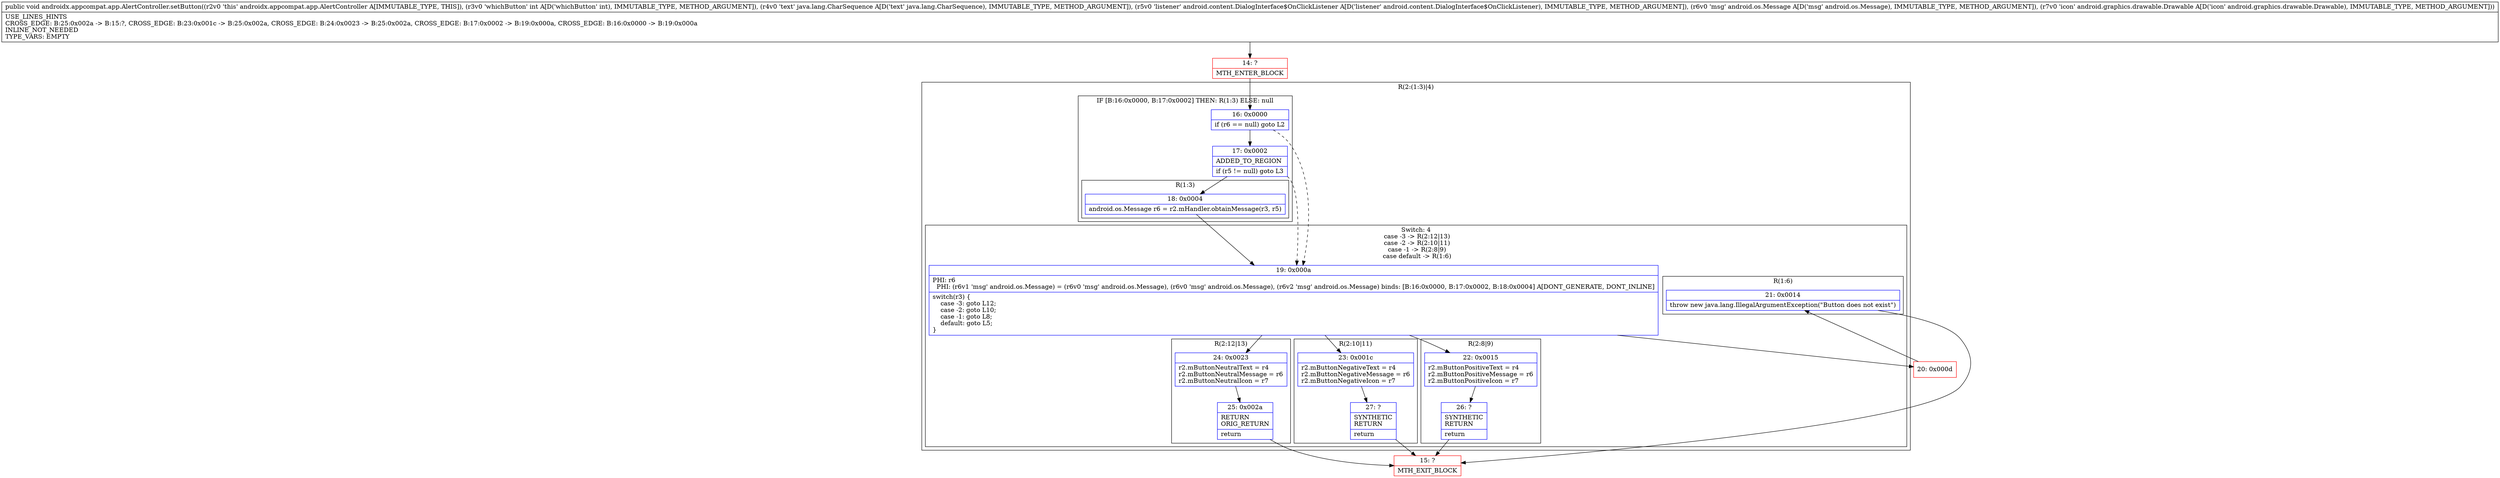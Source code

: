 digraph "CFG forandroidx.appcompat.app.AlertController.setButton(ILjava\/lang\/CharSequence;Landroid\/content\/DialogInterface$OnClickListener;Landroid\/os\/Message;Landroid\/graphics\/drawable\/Drawable;)V" {
subgraph cluster_Region_1509485640 {
label = "R(2:(1:3)|4)";
node [shape=record,color=blue];
subgraph cluster_IfRegion_1235491303 {
label = "IF [B:16:0x0000, B:17:0x0002] THEN: R(1:3) ELSE: null";
node [shape=record,color=blue];
Node_16 [shape=record,label="{16\:\ 0x0000|if (r6 == null) goto L2\l}"];
Node_17 [shape=record,label="{17\:\ 0x0002|ADDED_TO_REGION\l|if (r5 != null) goto L3\l}"];
subgraph cluster_Region_1583335480 {
label = "R(1:3)";
node [shape=record,color=blue];
Node_18 [shape=record,label="{18\:\ 0x0004|android.os.Message r6 = r2.mHandler.obtainMessage(r3, r5)\l}"];
}
}
subgraph cluster_SwitchRegion_95898544 {
label = "Switch: 4
 case -3 -> R(2:12|13)
 case -2 -> R(2:10|11)
 case -1 -> R(2:8|9)
 case default -> R(1:6)";
node [shape=record,color=blue];
Node_19 [shape=record,label="{19\:\ 0x000a|PHI: r6 \l  PHI: (r6v1 'msg' android.os.Message) = (r6v0 'msg' android.os.Message), (r6v0 'msg' android.os.Message), (r6v2 'msg' android.os.Message) binds: [B:16:0x0000, B:17:0x0002, B:18:0x0004] A[DONT_GENERATE, DONT_INLINE]\l|switch(r3) \{\l    case \-3: goto L12;\l    case \-2: goto L10;\l    case \-1: goto L8;\l    default: goto L5;\l\}\l}"];
subgraph cluster_Region_464743906 {
label = "R(2:12|13)";
node [shape=record,color=blue];
Node_24 [shape=record,label="{24\:\ 0x0023|r2.mButtonNeutralText = r4\lr2.mButtonNeutralMessage = r6\lr2.mButtonNeutralIcon = r7\l}"];
Node_25 [shape=record,label="{25\:\ 0x002a|RETURN\lORIG_RETURN\l|return\l}"];
}
subgraph cluster_Region_1924211794 {
label = "R(2:10|11)";
node [shape=record,color=blue];
Node_23 [shape=record,label="{23\:\ 0x001c|r2.mButtonNegativeText = r4\lr2.mButtonNegativeMessage = r6\lr2.mButtonNegativeIcon = r7\l}"];
Node_27 [shape=record,label="{27\:\ ?|SYNTHETIC\lRETURN\l|return\l}"];
}
subgraph cluster_Region_1376730164 {
label = "R(2:8|9)";
node [shape=record,color=blue];
Node_22 [shape=record,label="{22\:\ 0x0015|r2.mButtonPositiveText = r4\lr2.mButtonPositiveMessage = r6\lr2.mButtonPositiveIcon = r7\l}"];
Node_26 [shape=record,label="{26\:\ ?|SYNTHETIC\lRETURN\l|return\l}"];
}
subgraph cluster_Region_1843005198 {
label = "R(1:6)";
node [shape=record,color=blue];
Node_21 [shape=record,label="{21\:\ 0x0014|throw new java.lang.IllegalArgumentException(\"Button does not exist\")\l}"];
}
}
}
Node_14 [shape=record,color=red,label="{14\:\ ?|MTH_ENTER_BLOCK\l}"];
Node_20 [shape=record,color=red,label="{20\:\ 0x000d}"];
Node_15 [shape=record,color=red,label="{15\:\ ?|MTH_EXIT_BLOCK\l}"];
MethodNode[shape=record,label="{public void androidx.appcompat.app.AlertController.setButton((r2v0 'this' androidx.appcompat.app.AlertController A[IMMUTABLE_TYPE, THIS]), (r3v0 'whichButton' int A[D('whichButton' int), IMMUTABLE_TYPE, METHOD_ARGUMENT]), (r4v0 'text' java.lang.CharSequence A[D('text' java.lang.CharSequence), IMMUTABLE_TYPE, METHOD_ARGUMENT]), (r5v0 'listener' android.content.DialogInterface$OnClickListener A[D('listener' android.content.DialogInterface$OnClickListener), IMMUTABLE_TYPE, METHOD_ARGUMENT]), (r6v0 'msg' android.os.Message A[D('msg' android.os.Message), IMMUTABLE_TYPE, METHOD_ARGUMENT]), (r7v0 'icon' android.graphics.drawable.Drawable A[D('icon' android.graphics.drawable.Drawable), IMMUTABLE_TYPE, METHOD_ARGUMENT]))  | USE_LINES_HINTS\lCROSS_EDGE: B:25:0x002a \-\> B:15:?, CROSS_EDGE: B:23:0x001c \-\> B:25:0x002a, CROSS_EDGE: B:24:0x0023 \-\> B:25:0x002a, CROSS_EDGE: B:17:0x0002 \-\> B:19:0x000a, CROSS_EDGE: B:16:0x0000 \-\> B:19:0x000a\lINLINE_NOT_NEEDED\lTYPE_VARS: EMPTY\l}"];
MethodNode -> Node_14;Node_16 -> Node_17;
Node_16 -> Node_19[style=dashed];
Node_17 -> Node_18;
Node_17 -> Node_19[style=dashed];
Node_18 -> Node_19;
Node_19 -> Node_20;
Node_19 -> Node_22;
Node_19 -> Node_23;
Node_19 -> Node_24;
Node_24 -> Node_25;
Node_25 -> Node_15;
Node_23 -> Node_27;
Node_27 -> Node_15;
Node_22 -> Node_26;
Node_26 -> Node_15;
Node_21 -> Node_15;
Node_14 -> Node_16;
Node_20 -> Node_21;
}

